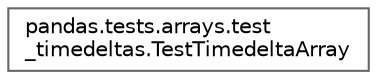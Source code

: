 digraph "Graphical Class Hierarchy"
{
 // LATEX_PDF_SIZE
  bgcolor="transparent";
  edge [fontname=Helvetica,fontsize=10,labelfontname=Helvetica,labelfontsize=10];
  node [fontname=Helvetica,fontsize=10,shape=box,height=0.2,width=0.4];
  rankdir="LR";
  Node0 [id="Node000000",label="pandas.tests.arrays.test\l_timedeltas.TestTimedeltaArray",height=0.2,width=0.4,color="grey40", fillcolor="white", style="filled",URL="$db/d1d/classpandas_1_1tests_1_1arrays_1_1test__timedeltas_1_1TestTimedeltaArray.html",tooltip=" "];
}
